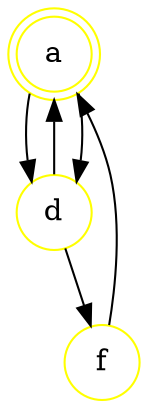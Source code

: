 digraph {   
    node [shape = doublecircle, color = yellow] a
    node [shape = circle]
    node [color= yellow]
    a->d->a->d->f->a;	
}